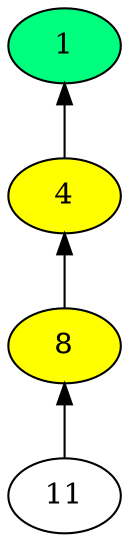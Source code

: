 digraph time_source_tree {
  rankdir="BT";
  "4" -> "1";
  "8" -> "4";
  "11" -> "8";
  "1" [fillcolor="yellow" style="filled"];
  "4" [fillcolor="yellow" style="filled"];
  "8" [fillcolor="yellow" style="filled"];
  "1" [rank="source" fillcolor="#00FF7F" style="filled"];
}
